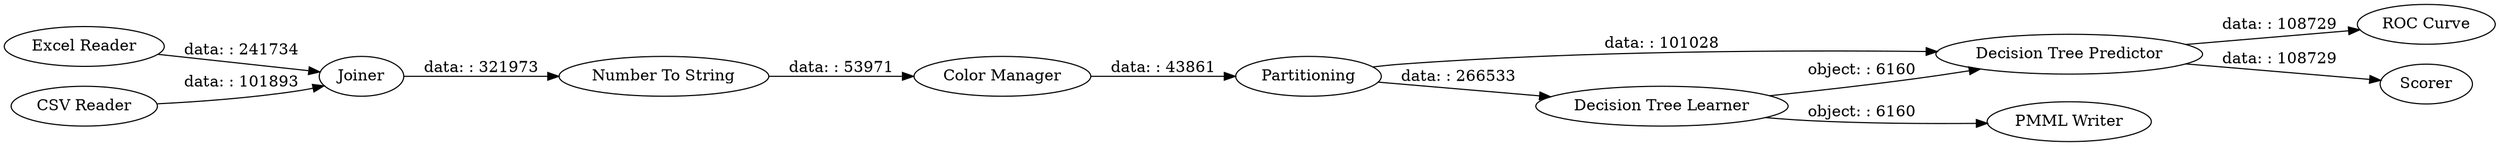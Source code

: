 digraph {
	"-8118371378717885260_61" [label=Partitioning]
	"-8118371378717885260_102" [label="ROC Curve"]
	"-8118371378717885260_65" [label="Decision Tree Predictor"]
	"-8118371378717885260_67" [label="Color Manager"]
	"-8118371378717885260_105" [label="Number To String"]
	"-8118371378717885260_107" [label=Scorer]
	"-8118371378717885260_109" [label="PMML Writer"]
	"-8118371378717885260_114" [label="Excel Reader"]
	"-8118371378717885260_113" [label=Joiner]
	"-8118371378717885260_101" [label="Decision Tree Learner"]
	"-8118371378717885260_115" [label="CSV Reader"]
	"-8118371378717885260_61" -> "-8118371378717885260_65" [label="data: : 101028"]
	"-8118371378717885260_67" -> "-8118371378717885260_61" [label="data: : 43861"]
	"-8118371378717885260_105" -> "-8118371378717885260_67" [label="data: : 53971"]
	"-8118371378717885260_101" -> "-8118371378717885260_109" [label="object: : 6160"]
	"-8118371378717885260_61" -> "-8118371378717885260_101" [label="data: : 266533"]
	"-8118371378717885260_114" -> "-8118371378717885260_113" [label="data: : 241734"]
	"-8118371378717885260_113" -> "-8118371378717885260_105" [label="data: : 321973"]
	"-8118371378717885260_65" -> "-8118371378717885260_107" [label="data: : 108729"]
	"-8118371378717885260_101" -> "-8118371378717885260_65" [label="object: : 6160"]
	"-8118371378717885260_115" -> "-8118371378717885260_113" [label="data: : 101893"]
	"-8118371378717885260_65" -> "-8118371378717885260_102" [label="data: : 108729"]
	rankdir=LR
}
